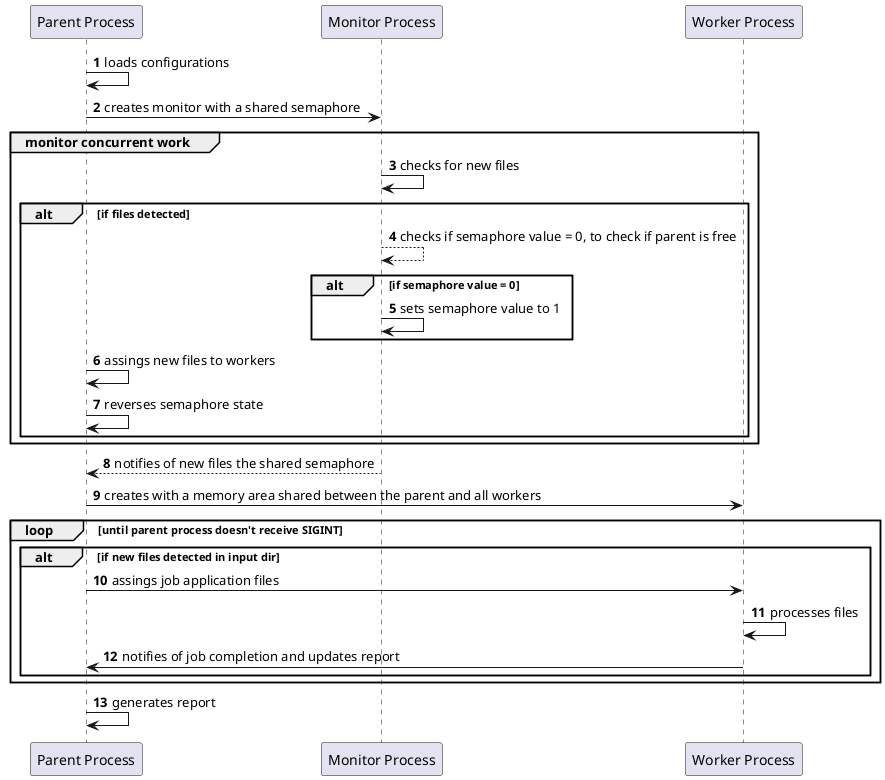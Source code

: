 @startuml
'https://plantuml.com/sequence-diagram

autonumber

participant "Parent Process" as parent
participant "Monitor Process" as monitor
participant "Worker Process" as worker

parent -> parent : loads configurations
parent -> monitor : creates monitor with a shared semaphore

group monitor concurrent work
monitor -> monitor: checks for new files
alt if files detected
monitor --> monitor: checks if semaphore value = 0, to check if parent is free
alt if semaphore value = 0
monitor -> monitor: sets semaphore value to 1
end

parent -> parent: assings new files to workers
parent -> parent: reverses semaphore state
end
end
monitor --> parent: notifies of new files the shared semaphore

parent -> worker: creates with a memory area shared between the parent and all workers


loop until parent process doesn't receive SIGINT

alt if new files detected in input dir


parent -> worker: assings job application files
worker -> worker : processes files
worker -> parent: notifies of job completion and updates report

end

end

parent -> parent: generates report

@enduml